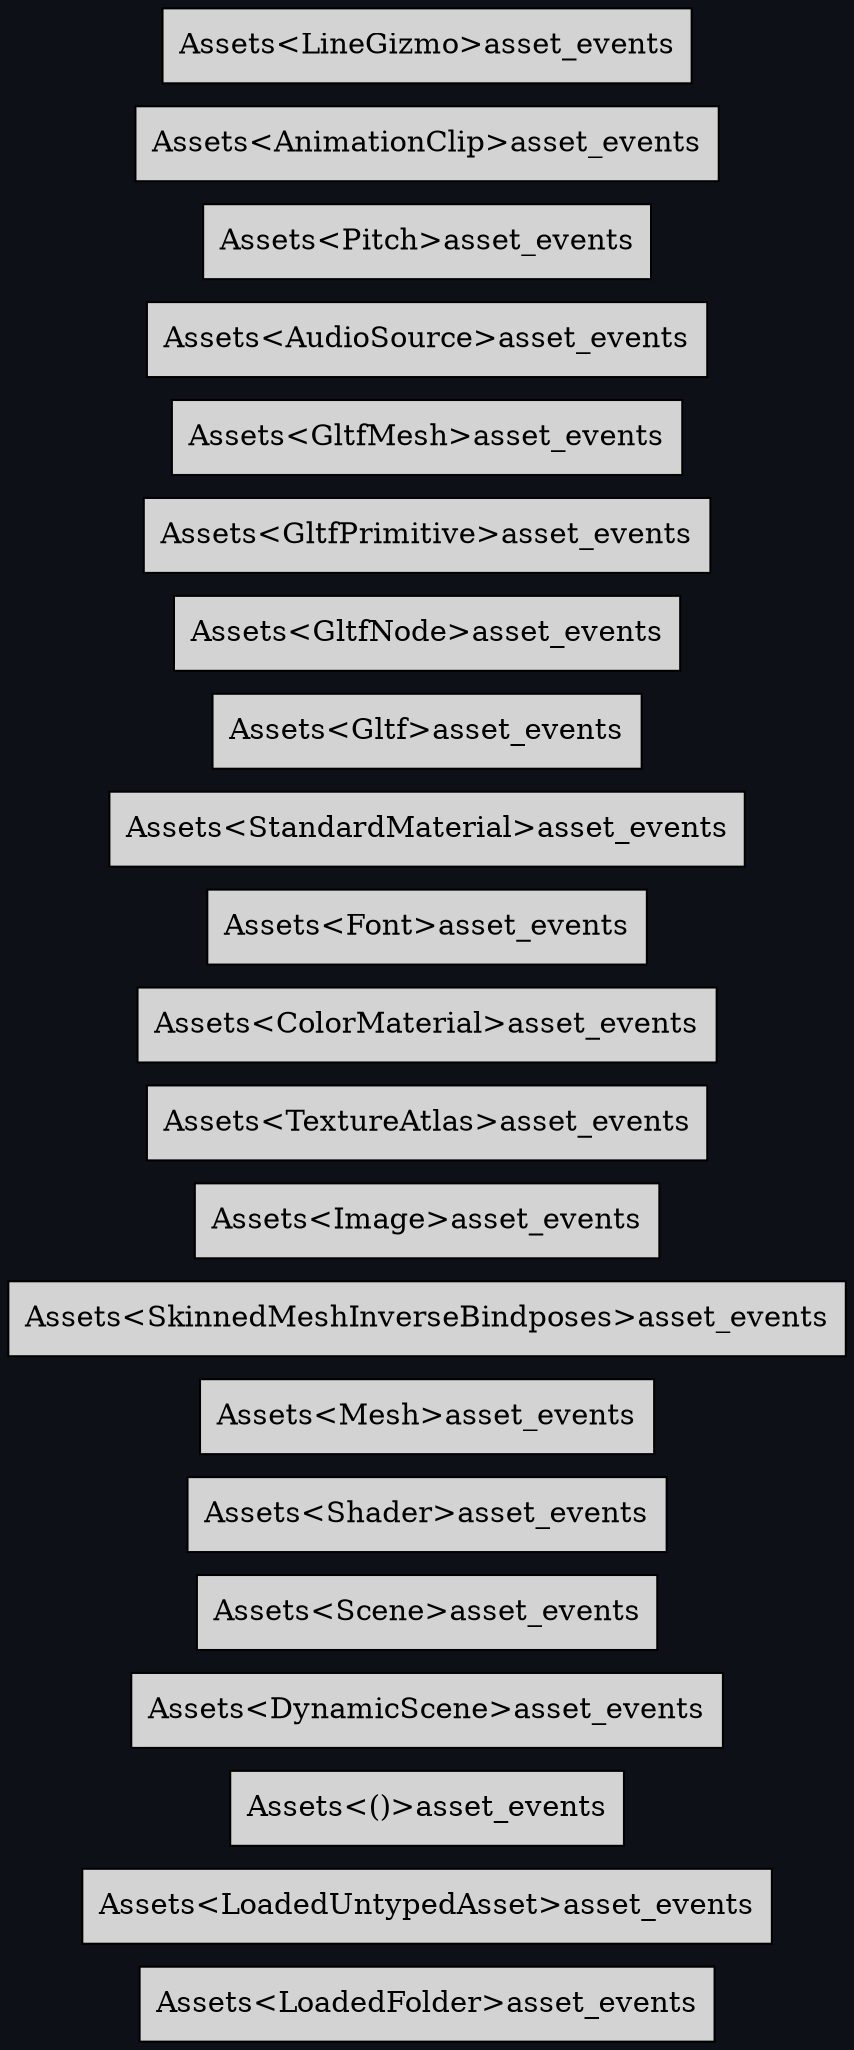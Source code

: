 digraph "" {
	"compound"="true";
	"splines"="spline";
	"rankdir"="LR";
	"bgcolor"="#0d1117";
	"fontname"="Helvetica";
	"nodesep"="0.15";
	edge ["penwidth"="2"];
	node ["shape"="box", "style"="filled"];
	"node_System(0)" ["label"="Assets<LoadedFolder>asset_events", "tooltip"="bevy_asset::assets::Assets<bevy_asset::folder::LoadedFolder>::asset_events"]
	"node_System(1)" ["label"="Assets<LoadedUntypedAsset>asset_events", "tooltip"="bevy_asset::assets::Assets<bevy_asset::assets::LoadedUntypedAsset>::asset_events"]
	"node_System(2)" ["label"="Assets<()>asset_events", "tooltip"="bevy_asset::assets::Assets<()>::asset_events"]
	"node_System(3)" ["label"="Assets<DynamicScene>asset_events", "tooltip"="bevy_asset::assets::Assets<bevy_scene::dynamic_scene::DynamicScene>::asset_events"]
	"node_System(4)" ["label"="Assets<Scene>asset_events", "tooltip"="bevy_asset::assets::Assets<bevy_scene::scene::Scene>::asset_events"]
	"node_System(5)" ["label"="Assets<Shader>asset_events", "tooltip"="bevy_asset::assets::Assets<bevy_render::render_resource::shader::Shader>::asset_events"]
	"node_System(6)" ["label"="Assets<Mesh>asset_events", "tooltip"="bevy_asset::assets::Assets<bevy_render::mesh::mesh::Mesh>::asset_events"]
	"node_System(7)" ["label"="Assets<SkinnedMeshInverseBindposes>asset_events", "tooltip"="bevy_asset::assets::Assets<bevy_render::mesh::mesh::skinning::SkinnedMeshInverseBindposes>::asset_events"]
	"node_System(8)" ["label"="Assets<Image>asset_events", "tooltip"="bevy_asset::assets::Assets<bevy_render::texture::image::Image>::asset_events"]
	"node_System(9)" ["label"="Assets<TextureAtlas>asset_events", "tooltip"="bevy_asset::assets::Assets<bevy_sprite::texture_atlas::TextureAtlas>::asset_events"]
	"node_System(10)" ["label"="Assets<ColorMaterial>asset_events", "tooltip"="bevy_asset::assets::Assets<bevy_sprite::mesh2d::color_material::ColorMaterial>::asset_events"]
	"node_System(11)" ["label"="Assets<Font>asset_events", "tooltip"="bevy_asset::assets::Assets<bevy_text::font::Font>::asset_events"]
	"node_System(12)" ["label"="Assets<StandardMaterial>asset_events", "tooltip"="bevy_asset::assets::Assets<bevy_pbr::pbr_material::StandardMaterial>::asset_events"]
	"node_System(13)" ["label"="Assets<Gltf>asset_events", "tooltip"="bevy_asset::assets::Assets<bevy_gltf::Gltf>::asset_events"]
	"node_System(14)" ["label"="Assets<GltfNode>asset_events", "tooltip"="bevy_asset::assets::Assets<bevy_gltf::GltfNode>::asset_events"]
	"node_System(15)" ["label"="Assets<GltfPrimitive>asset_events", "tooltip"="bevy_asset::assets::Assets<bevy_gltf::GltfPrimitive>::asset_events"]
	"node_System(16)" ["label"="Assets<GltfMesh>asset_events", "tooltip"="bevy_asset::assets::Assets<bevy_gltf::GltfMesh>::asset_events"]
	"node_System(17)" ["label"="Assets<AudioSource>asset_events", "tooltip"="bevy_asset::assets::Assets<bevy_audio::audio_source::AudioSource>::asset_events"]
	"node_System(18)" ["label"="Assets<Pitch>asset_events", "tooltip"="bevy_asset::assets::Assets<bevy_audio::pitch::Pitch>::asset_events"]
	"node_System(19)" ["label"="Assets<AnimationClip>asset_events", "tooltip"="bevy_asset::assets::Assets<bevy_animation::AnimationClip>::asset_events"]
	"node_System(20)" ["label"="Assets<LineGizmo>asset_events", "tooltip"="bevy_asset::assets::Assets<bevy_gizmos::LineGizmo>::asset_events"]
}
